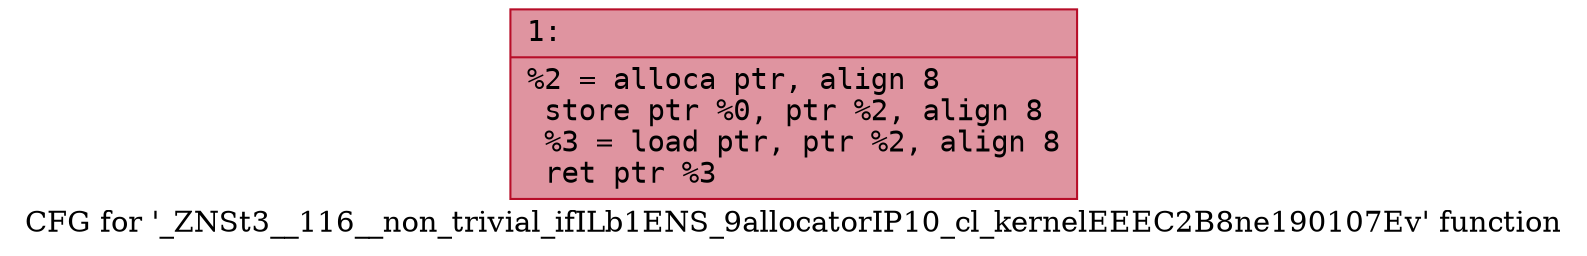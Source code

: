 digraph "CFG for '_ZNSt3__116__non_trivial_ifILb1ENS_9allocatorIP10_cl_kernelEEEC2B8ne190107Ev' function" {
	label="CFG for '_ZNSt3__116__non_trivial_ifILb1ENS_9allocatorIP10_cl_kernelEEEC2B8ne190107Ev' function";

	Node0x600000d01220 [shape=record,color="#b70d28ff", style=filled, fillcolor="#b70d2870" fontname="Courier",label="{1:\l|  %2 = alloca ptr, align 8\l  store ptr %0, ptr %2, align 8\l  %3 = load ptr, ptr %2, align 8\l  ret ptr %3\l}"];
}
